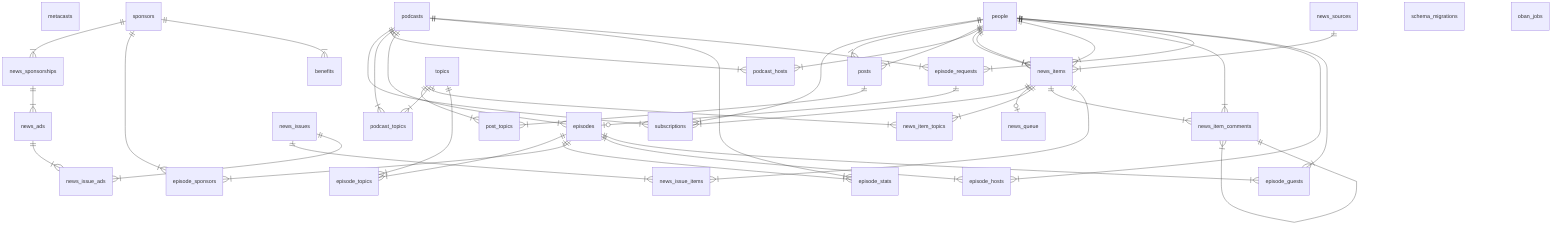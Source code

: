 erDiagram
  benefits
  episodes
  episode_guests
  episode_hosts
  episode_requests
  episode_sponsors
  episode_stats
  episode_topics
  metacasts
  news_ads
  news_issues
  news_issue_ads
  news_issue_items
  news_items
  news_item_comments
  news_item_topics
  news_queue
  news_sources
  news_sponsorships
  people
  podcasts
  podcast_hosts
  podcast_topics
  posts
  post_topics
  sponsors
  subscriptions
  topics
  schema_migrations
  oban_jobs
  episode_requests ||--o| episodes : ""
  episodes ||--|{ episode_guests : ""
  episodes ||--|{ episode_hosts : ""
  episodes ||--|{ episode_sponsors : ""
  episodes ||--|{ episode_stats : ""
  episodes ||--|{ episode_topics : ""
  news_ads ||--|{ news_issue_ads : ""
  news_issues ||--|{ news_issue_ads : ""
  news_issues ||--|{ news_issue_items : ""
  news_item_comments ||--|{ news_item_comments : ""
  news_items ||--|{ news_issue_items : ""
  news_items ||--|{ news_item_comments : ""
  news_items ||--|{ news_item_topics : ""
  news_items ||--o| news_queue : ""
  news_items ||--|{ subscriptions : ""
  news_sources ||--|{ news_items : ""
  news_sponsorships ||--|{ news_ads : ""
  people ||--|{ episode_guests : ""
  people ||--|{ episode_hosts : ""
  people ||--|{ episode_requests : ""
  people ||--|{ news_item_comments : ""
  people ||--|{ news_items : ""
  people ||--|{ news_items : ""
  people ||--|{ news_items : ""
  people ||--|{ podcast_hosts : ""
  people ||--|{ posts : ""
  people ||--|{ posts : ""
  people ||--|{ subscriptions : ""
  podcasts ||--|{ episode_requests : ""
  podcasts ||--|{ episode_stats : ""
  podcasts ||--|{ episodes : ""
  podcasts ||--|{ podcast_hosts : ""
  podcasts ||--|{ podcast_topics : ""
  podcasts ||--|{ subscriptions : ""
  posts ||--|{ post_topics : ""
  sponsors ||--|{ benefits : ""
  sponsors ||--|{ episode_sponsors : ""
  sponsors ||--|{ news_sponsorships : ""
  topics ||--|{ episode_topics : ""
  topics ||--|{ news_item_topics : ""
  topics ||--|{ podcast_topics : ""
  topics ||--|{ post_topics : ""